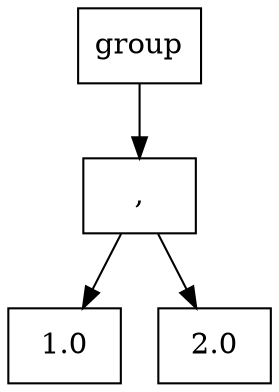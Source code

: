 digraph G {
node [shape=box];
node1746572565 [label="group"];
node321001045 [label=","];
node791452441 [label="1.0"];
node834600351 [label="2.0"];
node321001045 -> node791452441;
node321001045 -> node834600351;
node1746572565 -> node321001045;
}

